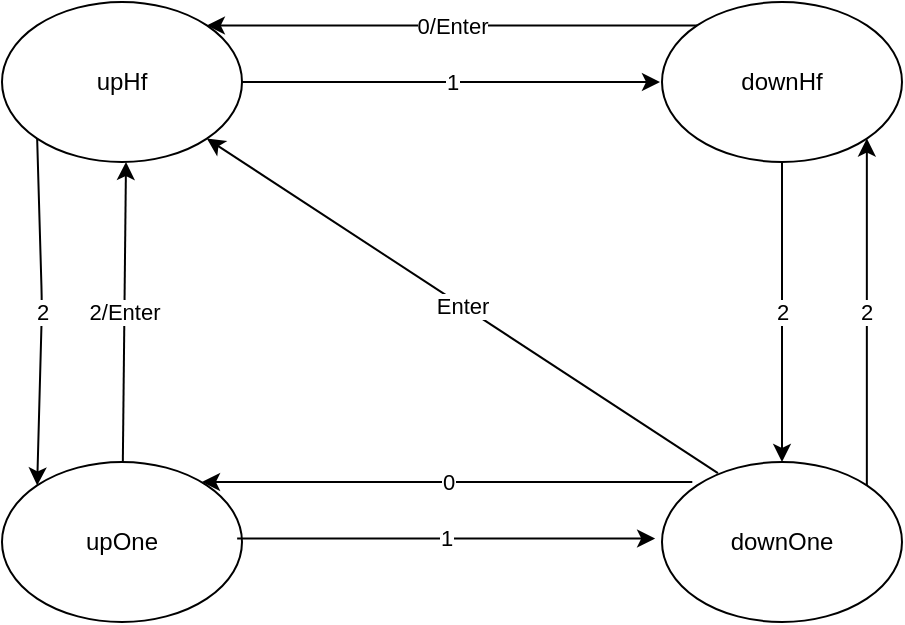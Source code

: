 <mxfile version="13.10.0" type="device"><diagram id="u7WB2F_gH4N767YyFuyS" name="Page-1"><mxGraphModel dx="852" dy="423" grid="1" gridSize="10" guides="1" tooltips="1" connect="1" arrows="1" fold="1" page="1" pageScale="1" pageWidth="850" pageHeight="1100" math="0" shadow="0"><root><mxCell id="0"/><mxCell id="1" parent="0"/><mxCell id="cqxhiOI11AcPnwzhVNm--1" value="downOne" style="ellipse;whiteSpace=wrap;html=1;" vertex="1" parent="1"><mxGeometry x="500" y="400" width="120" height="80" as="geometry"/></mxCell><mxCell id="cqxhiOI11AcPnwzhVNm--2" value="upOne" style="ellipse;whiteSpace=wrap;html=1;" vertex="1" parent="1"><mxGeometry x="170" y="400" width="120" height="80" as="geometry"/></mxCell><mxCell id="cqxhiOI11AcPnwzhVNm--3" value="downHf" style="ellipse;whiteSpace=wrap;html=1;" vertex="1" parent="1"><mxGeometry x="500" y="170" width="120" height="80" as="geometry"/></mxCell><mxCell id="cqxhiOI11AcPnwzhVNm--4" value="upHf" style="ellipse;whiteSpace=wrap;html=1;" vertex="1" parent="1"><mxGeometry x="170" y="170" width="120" height="80" as="geometry"/></mxCell><mxCell id="cqxhiOI11AcPnwzhVNm--5" value="Enter" style="endArrow=classic;html=1;exitX=0.233;exitY=0.07;exitDx=0;exitDy=0;exitPerimeter=0;entryX=1;entryY=1;entryDx=0;entryDy=0;" edge="1" parent="1" source="cqxhiOI11AcPnwzhVNm--1" target="cqxhiOI11AcPnwzhVNm--4"><mxGeometry width="50" height="50" relative="1" as="geometry"><mxPoint x="460" y="320" as="sourcePoint"/><mxPoint x="510" y="270" as="targetPoint"/></mxGeometry></mxCell><mxCell id="cqxhiOI11AcPnwzhVNm--6" value="0/Enter" style="endArrow=classic;html=1;entryX=1;entryY=0;entryDx=0;entryDy=0;exitX=0;exitY=0;exitDx=0;exitDy=0;" edge="1" parent="1" source="cqxhiOI11AcPnwzhVNm--3" target="cqxhiOI11AcPnwzhVNm--4"><mxGeometry width="50" height="50" relative="1" as="geometry"><mxPoint x="460" y="320" as="sourcePoint"/><mxPoint x="510" y="270" as="targetPoint"/></mxGeometry></mxCell><mxCell id="cqxhiOI11AcPnwzhVNm--7" value="2" style="endArrow=classic;html=1;exitX=0.5;exitY=1;exitDx=0;exitDy=0;entryX=0.5;entryY=0;entryDx=0;entryDy=0;" edge="1" parent="1" source="cqxhiOI11AcPnwzhVNm--3" target="cqxhiOI11AcPnwzhVNm--1"><mxGeometry width="50" height="50" relative="1" as="geometry"><mxPoint x="460" y="320" as="sourcePoint"/><mxPoint x="510" y="270" as="targetPoint"/><Array as="points"><mxPoint x="560" y="320"/></Array></mxGeometry></mxCell><mxCell id="cqxhiOI11AcPnwzhVNm--8" value="1" style="endArrow=classic;html=1;exitX=1;exitY=0.5;exitDx=0;exitDy=0;" edge="1" parent="1" source="cqxhiOI11AcPnwzhVNm--4"><mxGeometry width="50" height="50" relative="1" as="geometry"><mxPoint x="460" y="320" as="sourcePoint"/><mxPoint x="499" y="210" as="targetPoint"/></mxGeometry></mxCell><mxCell id="cqxhiOI11AcPnwzhVNm--10" value="0" style="endArrow=classic;html=1;entryX=1;entryY=0;entryDx=0;entryDy=0;exitX=0;exitY=0;exitDx=0;exitDy=0;" edge="1" parent="1"><mxGeometry width="50" height="50" relative="1" as="geometry"><mxPoint x="515.144" y="409.996" as="sourcePoint"/><mxPoint x="269.996" y="409.996" as="targetPoint"/></mxGeometry></mxCell><mxCell id="cqxhiOI11AcPnwzhVNm--11" value="1" style="endArrow=classic;html=1;exitX=1;exitY=0.5;exitDx=0;exitDy=0;" edge="1" parent="1"><mxGeometry width="50" height="50" relative="1" as="geometry"><mxPoint x="287.57" y="438.28" as="sourcePoint"/><mxPoint x="496.57" y="438.28" as="targetPoint"/></mxGeometry></mxCell><mxCell id="cqxhiOI11AcPnwzhVNm--12" value="2" style="endArrow=classic;html=1;exitX=1;exitY=0;exitDx=0;exitDy=0;entryX=1;entryY=1;entryDx=0;entryDy=0;" edge="1" parent="1" source="cqxhiOI11AcPnwzhVNm--1" target="cqxhiOI11AcPnwzhVNm--3"><mxGeometry width="50" height="50" relative="1" as="geometry"><mxPoint x="570" y="260" as="sourcePoint"/><mxPoint x="570" y="410" as="targetPoint"/><Array as="points"/></mxGeometry></mxCell><mxCell id="cqxhiOI11AcPnwzhVNm--13" value="2" style="endArrow=classic;html=1;exitX=0;exitY=1;exitDx=0;exitDy=0;entryX=0;entryY=0;entryDx=0;entryDy=0;" edge="1" parent="1" source="cqxhiOI11AcPnwzhVNm--4" target="cqxhiOI11AcPnwzhVNm--2"><mxGeometry width="50" height="50" relative="1" as="geometry"><mxPoint x="190" y="251.72" as="sourcePoint"/><mxPoint x="190" y="401.72" as="targetPoint"/><Array as="points"><mxPoint x="190" y="321.72"/></Array></mxGeometry></mxCell><mxCell id="cqxhiOI11AcPnwzhVNm--14" value="2/Enter" style="endArrow=classic;html=1;" edge="1" parent="1" source="cqxhiOI11AcPnwzhVNm--2"><mxGeometry width="50" height="50" relative="1" as="geometry"><mxPoint x="232" y="390" as="sourcePoint"/><mxPoint x="232" y="250" as="targetPoint"/><Array as="points"/></mxGeometry></mxCell></root></mxGraphModel></diagram></mxfile>